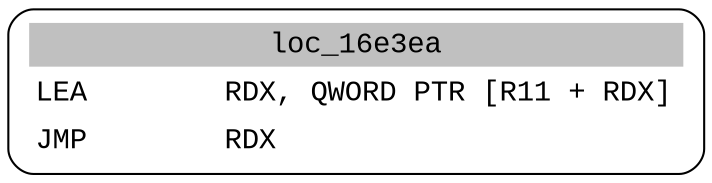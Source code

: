 digraph asm_graph {
1941 [
shape="Mrecord" fontname="Courier New"label =<<table border="0" cellborder="0" cellpadding="3"><tr><td align="center" colspan="2" bgcolor="grey">loc_16e3ea</td></tr><tr><td align="left">LEA        RDX, QWORD PTR [R11 + RDX]</td></tr><tr><td align="left">JMP        RDX</td></tr></table>> ];
}